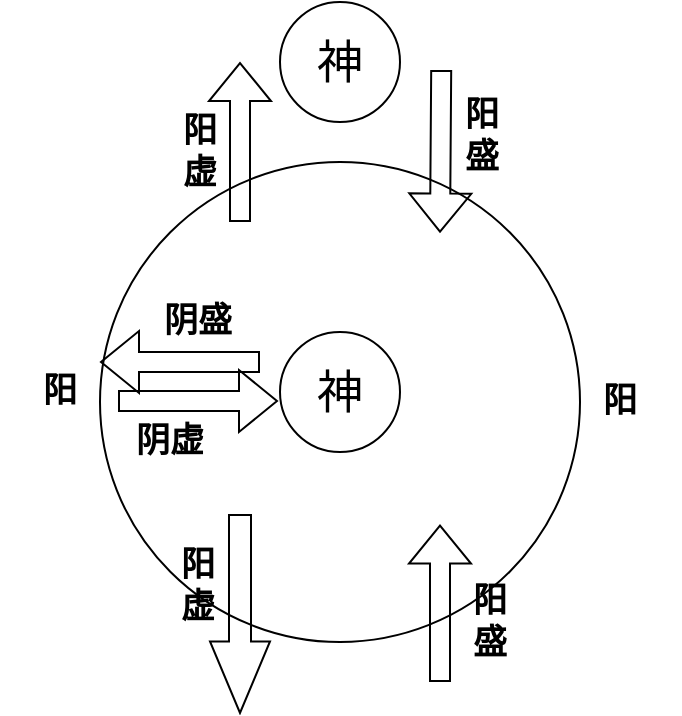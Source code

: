 <mxfile version="24.2.5" type="github">
  <diagram name="第 1 页" id="EaSF1WbENF1-Y_hyDcOs">
    <mxGraphModel dx="1050" dy="557" grid="1" gridSize="10" guides="1" tooltips="1" connect="1" arrows="1" fold="1" page="1" pageScale="1" pageWidth="827" pageHeight="1169" math="0" shadow="0">
      <root>
        <mxCell id="0" />
        <mxCell id="1" parent="0" />
        <mxCell id="Qh0eVJv3Nrw1HqMzeGai-1" value="" style="ellipse;whiteSpace=wrap;html=1;aspect=fixed;" vertex="1" parent="1">
          <mxGeometry x="230" y="160" width="240" height="240" as="geometry" />
        </mxCell>
        <mxCell id="Qh0eVJv3Nrw1HqMzeGai-2" value="神" style="ellipse;whiteSpace=wrap;html=1;aspect=fixed;fontSize=23;" vertex="1" parent="1">
          <mxGeometry x="320" y="245" width="60" height="60" as="geometry" />
        </mxCell>
        <mxCell id="Qh0eVJv3Nrw1HqMzeGai-3" value="神" style="ellipse;whiteSpace=wrap;html=1;aspect=fixed;fontSize=23;" vertex="1" parent="1">
          <mxGeometry x="320" y="80" width="60" height="60" as="geometry" />
        </mxCell>
        <mxCell id="Qh0eVJv3Nrw1HqMzeGai-4" value="" style="shape=flexArrow;endArrow=classic;html=1;rounded=0;entryX=0.76;entryY=0.047;entryDx=0;entryDy=0;entryPerimeter=0;" edge="1" parent="1">
          <mxGeometry width="50" height="50" relative="1" as="geometry">
            <mxPoint x="400.6" y="114" as="sourcePoint" />
            <mxPoint x="400.0" y="195.28" as="targetPoint" />
          </mxGeometry>
        </mxCell>
        <mxCell id="Qh0eVJv3Nrw1HqMzeGai-5" value="" style="shape=flexArrow;endArrow=classic;html=1;rounded=0;" edge="1" parent="1">
          <mxGeometry width="50" height="50" relative="1" as="geometry">
            <mxPoint x="300" y="190" as="sourcePoint" />
            <mxPoint x="300" y="110" as="targetPoint" />
          </mxGeometry>
        </mxCell>
        <mxCell id="Qh0eVJv3Nrw1HqMzeGai-6" value="" style="shape=flexArrow;endArrow=classic;html=1;rounded=0;width=11;endSize=11.6;endWidth=18;" edge="1" parent="1">
          <mxGeometry width="50" height="50" relative="1" as="geometry">
            <mxPoint x="300" y="336" as="sourcePoint" />
            <mxPoint x="300" y="436" as="targetPoint" />
            <Array as="points">
              <mxPoint x="300" y="336" />
            </Array>
          </mxGeometry>
        </mxCell>
        <mxCell id="Qh0eVJv3Nrw1HqMzeGai-7" value="" style="shape=flexArrow;endArrow=classic;html=1;rounded=0;entryX=0.76;entryY=0.047;entryDx=0;entryDy=0;entryPerimeter=0;" edge="1" parent="1">
          <mxGeometry width="50" height="50" relative="1" as="geometry">
            <mxPoint x="400" y="420" as="sourcePoint" />
            <mxPoint x="400.0" y="341.28" as="targetPoint" />
          </mxGeometry>
        </mxCell>
        <mxCell id="Qh0eVJv3Nrw1HqMzeGai-8" value="阳虚" style="text;html=1;align=center;verticalAlign=middle;whiteSpace=wrap;rounded=0;fontSize=17;fontStyle=1" vertex="1" parent="1">
          <mxGeometry x="269" y="357" width="20" height="30" as="geometry" />
        </mxCell>
        <mxCell id="Qh0eVJv3Nrw1HqMzeGai-9" value="阳盛" style="text;html=1;align=center;verticalAlign=middle;whiteSpace=wrap;rounded=0;fontSize=17;fontStyle=1" vertex="1" parent="1">
          <mxGeometry x="415" y="375" width="20" height="30" as="geometry" />
        </mxCell>
        <mxCell id="Qh0eVJv3Nrw1HqMzeGai-10" value="阳" style="text;html=1;align=center;verticalAlign=middle;whiteSpace=wrap;rounded=0;fontSize=17;fontStyle=1" vertex="1" parent="1">
          <mxGeometry x="180" y="260" width="60" height="30" as="geometry" />
        </mxCell>
        <mxCell id="Qh0eVJv3Nrw1HqMzeGai-11" value="阳" style="text;html=1;align=center;verticalAlign=middle;whiteSpace=wrap;rounded=0;fontSize=17;fontStyle=1" vertex="1" parent="1">
          <mxGeometry x="460" y="265" width="60" height="30" as="geometry" />
        </mxCell>
        <mxCell id="Qh0eVJv3Nrw1HqMzeGai-12" value="阳虚" style="text;html=1;align=center;verticalAlign=middle;whiteSpace=wrap;rounded=0;fontSize=17;fontStyle=1" vertex="1" parent="1">
          <mxGeometry x="270" y="140" width="20" height="30" as="geometry" />
        </mxCell>
        <mxCell id="Qh0eVJv3Nrw1HqMzeGai-13" value="阳盛" style="text;html=1;align=center;verticalAlign=middle;whiteSpace=wrap;rounded=0;fontSize=17;fontStyle=1" vertex="1" parent="1">
          <mxGeometry x="410.5" y="132" width="20" height="30" as="geometry" />
        </mxCell>
        <mxCell id="Qh0eVJv3Nrw1HqMzeGai-21" value="" style="shape=flexArrow;endArrow=classic;html=1;rounded=0;" edge="1" parent="1">
          <mxGeometry width="50" height="50" relative="1" as="geometry">
            <mxPoint x="310" y="260" as="sourcePoint" />
            <mxPoint x="230" y="260" as="targetPoint" />
          </mxGeometry>
        </mxCell>
        <mxCell id="Qh0eVJv3Nrw1HqMzeGai-22" value="" style="shape=flexArrow;endArrow=classic;html=1;rounded=0;" edge="1" parent="1">
          <mxGeometry width="50" height="50" relative="1" as="geometry">
            <mxPoint x="239" y="279.5" as="sourcePoint" />
            <mxPoint x="319" y="279.5" as="targetPoint" />
          </mxGeometry>
        </mxCell>
        <mxCell id="Qh0eVJv3Nrw1HqMzeGai-23" value="阴虚" style="text;html=1;align=center;verticalAlign=middle;whiteSpace=wrap;rounded=0;fontSize=17;fontStyle=1" vertex="1" parent="1">
          <mxGeometry x="240" y="290" width="50" height="20" as="geometry" />
        </mxCell>
        <mxCell id="Qh0eVJv3Nrw1HqMzeGai-25" value="阴盛" style="text;html=1;align=center;verticalAlign=middle;whiteSpace=wrap;rounded=0;fontSize=17;fontStyle=1" vertex="1" parent="1">
          <mxGeometry x="254" y="230" width="50" height="20" as="geometry" />
        </mxCell>
      </root>
    </mxGraphModel>
  </diagram>
</mxfile>
